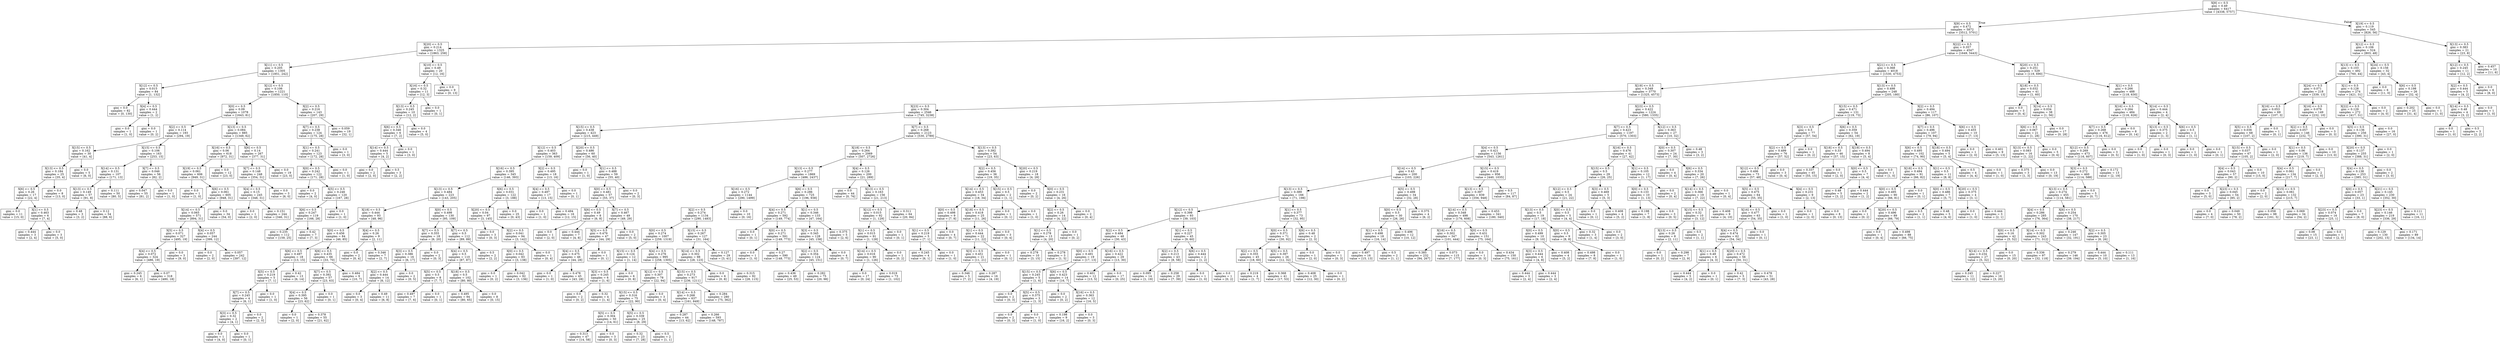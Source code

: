 digraph Tree {
node [shape=box] ;
0 [label="X[8] <= 0.5\ngini = 0.49\nsamples = 6417\nvalue = [4338, 5757]"] ;
1 [label="X[9] <= 0.5\ngini = 0.472\nsamples = 5872\nvalue = [3512, 5701]"] ;
0 -> 1 [labeldistance=2.5, labelangle=45, headlabel="True"] ;
2 [label="X[20] <= 0.5\ngini = 0.214\nsamples = 1325\nvalue = [1863, 258]"] ;
1 -> 2 ;
3 [label="X[11] <= 0.5\ngini = 0.205\nsamples = 1305\nvalue = [1851, 242]"] ;
2 -> 3 ;
4 [label="X[12] <= 0.5\ngini = 0.015\nsamples = 84\nvalue = [1, 132]"] ;
3 -> 4 ;
5 [label="gini = 0.0\nsamples = 82\nvalue = [0, 130]"] ;
4 -> 5 ;
6 [label="X[4] <= 0.5\ngini = 0.444\nsamples = 2\nvalue = [1, 2]"] ;
4 -> 6 ;
7 [label="gini = 0.0\nsamples = 1\nvalue = [1, 0]"] ;
6 -> 7 ;
8 [label="gini = 0.0\nsamples = 1\nvalue = [0, 2]"] ;
6 -> 8 ;
9 [label="X[12] <= 0.5\ngini = 0.106\nsamples = 1221\nvalue = [1850, 110]"] ;
3 -> 9 ;
10 [label="X[0] <= 0.5\ngini = 0.09\nsamples = 1078\nvalue = [1643, 81]"] ;
9 -> 10 ;
11 [label="X[2] <= 0.5\ngini = 0.114\nsamples = 193\nvalue = [294, 19]"] ;
10 -> 11 ;
12 [label="X[15] <= 0.5\ngini = 0.162\nsamples = 30\nvalue = [41, 4]"] ;
11 -> 12 ;
13 [label="X[13] <= 0.5\ngini = 0.184\nsamples = 25\nvalue = [35, 4]"] ;
12 -> 13 ;
14 [label="X[6] <= 0.5\ngini = 0.26\nsamples = 17\nvalue = [22, 4]"] ;
13 -> 14 ;
15 [label="gini = 0.0\nsamples = 11\nvalue = [15, 0]"] ;
14 -> 15 ;
16 [label="X[1] <= 0.5\ngini = 0.463\nsamples = 6\nvalue = [7, 4]"] ;
14 -> 16 ;
17 [label="gini = 0.444\nsamples = 3\nvalue = [2, 4]"] ;
16 -> 17 ;
18 [label="gini = 0.0\nsamples = 3\nvalue = [5, 0]"] ;
16 -> 18 ;
19 [label="gini = 0.0\nsamples = 8\nvalue = [13, 0]"] ;
13 -> 19 ;
20 [label="gini = 0.0\nsamples = 5\nvalue = [6, 0]"] ;
12 -> 20 ;
21 [label="X[15] <= 0.5\ngini = 0.106\nsamples = 163\nvalue = [253, 15]"] ;
11 -> 21 ;
22 [label="X[14] <= 0.5\ngini = 0.131\nsamples = 107\nvalue = [171, 13]"] ;
21 -> 22 ;
23 [label="X[13] <= 0.5\ngini = 0.149\nsamples = 57\nvalue = [91, 8]"] ;
22 -> 23 ;
24 [label="gini = 0.48\nsamples = 3\nvalue = [3, 2]"] ;
23 -> 24 ;
25 [label="gini = 0.12\nsamples = 54\nvalue = [88, 6]"] ;
23 -> 25 ;
26 [label="gini = 0.111\nsamples = 50\nvalue = [80, 5]"] ;
22 -> 26 ;
27 [label="X[7] <= 0.5\ngini = 0.046\nsamples = 56\nvalue = [82, 2]"] ;
21 -> 27 ;
28 [label="gini = 0.047\nsamples = 55\nvalue = [81, 2]"] ;
27 -> 28 ;
29 [label="gini = 0.0\nsamples = 1\nvalue = [1, 0]"] ;
27 -> 29 ;
30 [label="X[13] <= 0.5\ngini = 0.084\nsamples = 885\nvalue = [1349, 62]"] ;
10 -> 30 ;
31 [label="X[16] <= 0.5\ngini = 0.06\nsamples = 618\nvalue = [972, 31]"] ;
30 -> 31 ;
32 [label="X[19] <= 0.5\ngini = 0.061\nsamples = 606\nvalue = [949, 31]"] ;
31 -> 32 ;
33 [label="gini = 0.0\nsamples = 1\nvalue = [1, 0]"] ;
32 -> 33 ;
34 [label="X[6] <= 0.5\ngini = 0.061\nsamples = 605\nvalue = [948, 31]"] ;
32 -> 34 ;
35 [label="X[14] <= 0.5\ngini = 0.065\nsamples = 571\nvalue = [894, 31]"] ;
34 -> 35 ;
36 [label="X[5] <= 0.5\ngini = 0.071\nsamples = 327\nvalue = [495, 19]"] ;
35 -> 36 ;
37 [label="X[4] <= 0.5\ngini = 0.072\nsamples = 324\nvalue = [486, 19]"] ;
36 -> 37 ;
38 [label="gini = 0.245\nsamples = 6\nvalue = [6, 1]"] ;
37 -> 38 ;
39 [label="gini = 0.07\nsamples = 318\nvalue = [480, 18]"] ;
37 -> 39 ;
40 [label="gini = 0.0\nsamples = 3\nvalue = [9, 0]"] ;
36 -> 40 ;
41 [label="X[4] <= 0.5\ngini = 0.057\nsamples = 244\nvalue = [399, 12]"] ;
35 -> 41 ;
42 [label="gini = 0.0\nsamples = 2\nvalue = [2, 0]"] ;
41 -> 42 ;
43 [label="gini = 0.057\nsamples = 242\nvalue = [397, 12]"] ;
41 -> 43 ;
44 [label="gini = 0.0\nsamples = 34\nvalue = [54, 0]"] ;
34 -> 44 ;
45 [label="gini = 0.0\nsamples = 12\nvalue = [23, 0]"] ;
31 -> 45 ;
46 [label="X[6] <= 0.5\ngini = 0.14\nsamples = 267\nvalue = [377, 31]"] ;
30 -> 46 ;
47 [label="X[7] <= 0.5\ngini = 0.148\nsamples = 248\nvalue = [354, 31]"] ;
46 -> 47 ;
48 [label="X[4] <= 0.5\ngini = 0.15\nsamples = 245\nvalue = [348, 31]"] ;
47 -> 48 ;
49 [label="gini = 0.0\nsamples = 1\nvalue = [2, 0]"] ;
48 -> 49 ;
50 [label="gini = 0.151\nsamples = 244\nvalue = [346, 31]"] ;
48 -> 50 ;
51 [label="gini = 0.0\nsamples = 3\nvalue = [6, 0]"] ;
47 -> 51 ;
52 [label="gini = 0.0\nsamples = 19\nvalue = [23, 0]"] ;
46 -> 52 ;
53 [label="X[2] <= 0.5\ngini = 0.216\nsamples = 143\nvalue = [207, 29]"] ;
9 -> 53 ;
54 [label="X[7] <= 0.5\ngini = 0.238\nsamples = 124\nvalue = [175, 28]"] ;
53 -> 54 ;
55 [label="X[1] <= 0.5\ngini = 0.241\nsamples = 123\nvalue = [172, 28]"] ;
54 -> 55 ;
56 [label="X[0] <= 0.5\ngini = 0.242\nsamples = 122\nvalue = [171, 28]"] ;
55 -> 56 ;
57 [label="gini = 0.0\nsamples = 2\nvalue = [4, 0]"] ;
56 -> 57 ;
58 [label="X[5] <= 0.5\ngini = 0.246\nsamples = 120\nvalue = [167, 28]"] ;
56 -> 58 ;
59 [label="X[6] <= 0.5\ngini = 0.247\nsamples = 119\nvalue = [166, 28]"] ;
58 -> 59 ;
60 [label="gini = 0.235\nsamples = 112\nvalue = [159, 25]"] ;
59 -> 60 ;
61 [label="gini = 0.42\nsamples = 7\nvalue = [7, 3]"] ;
59 -> 61 ;
62 [label="gini = 0.0\nsamples = 1\nvalue = [1, 0]"] ;
58 -> 62 ;
63 [label="gini = 0.0\nsamples = 1\nvalue = [1, 0]"] ;
55 -> 63 ;
64 [label="gini = 0.0\nsamples = 1\nvalue = [3, 0]"] ;
54 -> 64 ;
65 [label="gini = 0.059\nsamples = 19\nvalue = [32, 1]"] ;
53 -> 65 ;
66 [label="X[10] <= 0.5\ngini = 0.49\nsamples = 20\nvalue = [12, 16]"] ;
2 -> 66 ;
67 [label="X[16] <= 0.5\ngini = 0.32\nsamples = 11\nvalue = [12, 3]"] ;
66 -> 67 ;
68 [label="X[13] <= 0.5\ngini = 0.245\nsamples = 10\nvalue = [12, 2]"] ;
67 -> 68 ;
69 [label="X[6] <= 0.5\ngini = 0.346\nsamples = 6\nvalue = [7, 2]"] ;
68 -> 69 ;
70 [label="X[14] <= 0.5\ngini = 0.444\nsamples = 5\nvalue = [4, 2]"] ;
69 -> 70 ;
71 [label="gini = 0.0\nsamples = 2\nvalue = [2, 0]"] ;
70 -> 71 ;
72 [label="gini = 0.5\nsamples = 3\nvalue = [2, 2]"] ;
70 -> 72 ;
73 [label="gini = 0.0\nsamples = 1\nvalue = [3, 0]"] ;
69 -> 73 ;
74 [label="gini = 0.0\nsamples = 4\nvalue = [5, 0]"] ;
68 -> 74 ;
75 [label="gini = 0.0\nsamples = 1\nvalue = [0, 1]"] ;
67 -> 75 ;
76 [label="gini = 0.0\nsamples = 9\nvalue = [0, 13]"] ;
66 -> 76 ;
77 [label="X[22] <= 0.5\ngini = 0.357\nsamples = 4547\nvalue = [1649, 5443]"] ;
1 -> 77 ;
78 [label="X[21] <= 0.5\ngini = 0.368\nsamples = 4018\nvalue = [1530, 4753]"] ;
77 -> 78 ;
79 [label="X[19] <= 0.5\ngini = 0.348\nsamples = 3770\nvalue = [1325, 4573]"] ;
78 -> 79 ;
80 [label="X[23] <= 0.5\ngini = 0.304\nsamples = 2546\nvalue = [745, 3238]"] ;
79 -> 80 ;
81 [label="X[15] <= 0.5\ngini = 0.438\nsamples = 423\nvalue = [215, 449]"] ;
80 -> 81 ;
82 [label="X[12] <= 0.5\ngini = 0.403\nsamples = 363\nvalue = [159, 409]"] ;
81 -> 82 ;
83 [label="X[16] <= 0.5\ngini = 0.395\nsamples = 345\nvalue = [146, 393]"] ;
82 -> 83 ;
84 [label="X[13] <= 0.5\ngini = 0.484\nsamples = 223\nvalue = [143, 205]"] ;
83 -> 84 ;
85 [label="X[18] <= 0.5\ngini = 0.444\nsamples = 93\nvalue = [48, 96]"] ;
84 -> 85 ;
86 [label="X[0] <= 0.5\ngini = 0.456\nsamples = 84\nvalue = [46, 85]"] ;
85 -> 86 ;
87 [label="X[6] <= 0.5\ngini = 0.497\nsamples = 18\nvalue = [13, 15]"] ;
86 -> 87 ;
88 [label="X[5] <= 0.5\ngini = 0.219\nsamples = 5\nvalue = [7, 1]"] ;
87 -> 88 ;
89 [label="X[7] <= 0.5\ngini = 0.245\nsamples = 4\nvalue = [6, 1]"] ;
88 -> 89 ;
90 [label="X[3] <= 0.5\ngini = 0.32\nsamples = 2\nvalue = [4, 1]"] ;
89 -> 90 ;
91 [label="gini = 0.0\nsamples = 1\nvalue = [4, 0]"] ;
90 -> 91 ;
92 [label="gini = 0.0\nsamples = 1\nvalue = [0, 1]"] ;
90 -> 92 ;
93 [label="gini = 0.0\nsamples = 2\nvalue = [2, 0]"] ;
89 -> 93 ;
94 [label="gini = 0.0\nsamples = 1\nvalue = [1, 0]"] ;
88 -> 94 ;
95 [label="gini = 0.42\nsamples = 13\nvalue = [6, 14]"] ;
87 -> 95 ;
96 [label="X[6] <= 0.5\ngini = 0.435\nsamples = 66\nvalue = [33, 70]"] ;
86 -> 96 ;
97 [label="X[7] <= 0.5\ngini = 0.392\nsamples = 57\nvalue = [23, 63]"] ;
96 -> 97 ;
98 [label="X[4] <= 0.5\ngini = 0.395\nsamples = 56\nvalue = [23, 62]"] ;
97 -> 98 ;
99 [label="gini = 0.0\nsamples = 1\nvalue = [2, 0]"] ;
98 -> 99 ;
100 [label="gini = 0.378\nsamples = 55\nvalue = [21, 62]"] ;
98 -> 100 ;
101 [label="gini = 0.0\nsamples = 1\nvalue = [0, 1]"] ;
97 -> 101 ;
102 [label="gini = 0.484\nsamples = 9\nvalue = [10, 7]"] ;
96 -> 102 ;
103 [label="X[4] <= 0.5\ngini = 0.26\nsamples = 9\nvalue = [2, 11]"] ;
85 -> 103 ;
104 [label="gini = 0.0\nsamples = 2\nvalue = [0, 4]"] ;
103 -> 104 ;
105 [label="gini = 0.346\nsamples = 7\nvalue = [2, 7]"] ;
103 -> 105 ;
106 [label="X[0] <= 0.5\ngini = 0.498\nsamples = 130\nvalue = [95, 109]"] ;
84 -> 106 ;
107 [label="X[7] <= 0.5\ngini = 0.355\nsamples = 18\nvalue = [6, 20]"] ;
106 -> 107 ;
108 [label="X[3] <= 0.5\ngini = 0.386\nsamples = 16\nvalue = [6, 17]"] ;
107 -> 108 ;
109 [label="X[2] <= 0.5\ngini = 0.444\nsamples = 14\nvalue = [6, 12]"] ;
108 -> 109 ;
110 [label="gini = 0.0\nsamples = 3\nvalue = [0, 4]"] ;
109 -> 110 ;
111 [label="gini = 0.49\nsamples = 11\nvalue = [6, 8]"] ;
109 -> 111 ;
112 [label="gini = 0.0\nsamples = 2\nvalue = [0, 5]"] ;
108 -> 112 ;
113 [label="gini = 0.0\nsamples = 2\nvalue = [0, 3]"] ;
107 -> 113 ;
114 [label="X[7] <= 0.5\ngini = 0.5\nsamples = 112\nvalue = [89, 89]"] ;
106 -> 114 ;
115 [label="X[4] <= 0.5\ngini = 0.5\nsamples = 110\nvalue = [87, 87]"] ;
114 -> 115 ;
116 [label="X[5] <= 0.5\ngini = 0.5\nsamples = 8\nvalue = [7, 7]"] ;
115 -> 116 ;
117 [label="gini = 0.497\nsamples = 7\nvalue = [7, 6]"] ;
116 -> 117 ;
118 [label="gini = 0.0\nsamples = 1\nvalue = [0, 1]"] ;
116 -> 118 ;
119 [label="X[18] <= 0.5\ngini = 0.5\nsamples = 102\nvalue = [80, 80]"] ;
115 -> 119 ;
120 [label="gini = 0.495\nsamples = 94\nvalue = [80, 65]"] ;
119 -> 120 ;
121 [label="gini = 0.0\nsamples = 8\nvalue = [0, 15]"] ;
119 -> 121 ;
122 [label="gini = 0.5\nsamples = 2\nvalue = [2, 2]"] ;
114 -> 122 ;
123 [label="X[6] <= 0.5\ngini = 0.031\nsamples = 122\nvalue = [3, 188]"] ;
83 -> 123 ;
124 [label="X[20] <= 0.5\ngini = 0.04\nsamples = 97\nvalue = [3, 145]"] ;
123 -> 124 ;
125 [label="gini = 0.0\nsamples = 3\nvalue = [0, 3]"] ;
124 -> 125 ;
126 [label="X[2] <= 0.5\ngini = 0.041\nsamples = 94\nvalue = [3, 142]"] ;
124 -> 126 ;
127 [label="X[0] <= 0.5\ngini = 0.042\nsamples = 93\nvalue = [3, 138]"] ;
126 -> 127 ;
128 [label="gini = 0.0\nsamples = 1\nvalue = [0, 2]"] ;
127 -> 128 ;
129 [label="gini = 0.042\nsamples = 92\nvalue = [3, 136]"] ;
127 -> 129 ;
130 [label="gini = 0.0\nsamples = 1\nvalue = [0, 4]"] ;
126 -> 130 ;
131 [label="gini = 0.0\nsamples = 25\nvalue = [0, 43]"] ;
123 -> 131 ;
132 [label="X[2] <= 0.5\ngini = 0.495\nsamples = 18\nvalue = [13, 16]"] ;
82 -> 132 ;
133 [label="X[4] <= 0.5\ngini = 0.497\nsamples = 17\nvalue = [13, 15]"] ;
132 -> 133 ;
134 [label="gini = 0.0\nsamples = 1\nvalue = [1, 0]"] ;
133 -> 134 ;
135 [label="gini = 0.494\nsamples = 16\nvalue = [12, 15]"] ;
133 -> 135 ;
136 [label="gini = 0.0\nsamples = 1\nvalue = [0, 1]"] ;
132 -> 136 ;
137 [label="X[20] <= 0.5\ngini = 0.486\nsamples = 60\nvalue = [56, 40]"] ;
81 -> 137 ;
138 [label="gini = 0.0\nsamples = 1\nvalue = [1, 0]"] ;
137 -> 138 ;
139 [label="X[1] <= 0.5\ngini = 0.488\nsamples = 59\nvalue = [55, 40]"] ;
137 -> 139 ;
140 [label="X[0] <= 0.5\ngini = 0.481\nsamples = 57\nvalue = [55, 37]"] ;
139 -> 140 ;
141 [label="X[6] <= 0.5\ngini = 0.49\nsamples = 8\nvalue = [6, 8]"] ;
140 -> 141 ;
142 [label="gini = 0.0\nsamples = 1\nvalue = [2, 0]"] ;
141 -> 142 ;
143 [label="gini = 0.444\nsamples = 7\nvalue = [4, 8]"] ;
141 -> 143 ;
144 [label="X[7] <= 0.5\ngini = 0.467\nsamples = 49\nvalue = [49, 29]"] ;
140 -> 144 ;
145 [label="X[5] <= 0.5\ngini = 0.479\nsamples = 47\nvalue = [44, 29]"] ;
144 -> 145 ;
146 [label="X[4] <= 0.5\ngini = 0.475\nsamples = 46\nvalue = [44, 28]"] ;
145 -> 146 ;
147 [label="gini = 0.0\nsamples = 1\nvalue = [1, 0]"] ;
146 -> 147 ;
148 [label="gini = 0.478\nsamples = 45\nvalue = [43, 28]"] ;
146 -> 148 ;
149 [label="gini = 0.0\nsamples = 1\nvalue = [0, 1]"] ;
145 -> 149 ;
150 [label="gini = 0.0\nsamples = 2\nvalue = [5, 0]"] ;
144 -> 150 ;
151 [label="gini = 0.0\nsamples = 2\nvalue = [0, 3]"] ;
139 -> 151 ;
152 [label="X[7] <= 0.5\ngini = 0.268\nsamples = 2123\nvalue = [530, 2789]"] ;
80 -> 152 ;
153 [label="X[18] <= 0.5\ngini = 0.264\nsamples = 2069\nvalue = [507, 2726]"] ;
152 -> 153 ;
154 [label="X[13] <= 0.5\ngini = 0.277\nsamples = 1869\nvalue = [486, 2437]"] ;
153 -> 154 ;
155 [label="X[16] <= 0.5\ngini = 0.272\nsamples = 1144\nvalue = [290, 1499]"] ;
154 -> 155 ;
156 [label="X[2] <= 0.5\ngini = 0.274\nsamples = 1134\nvalue = [290, 1483]"] ;
155 -> 156 ;
157 [label="X[0] <= 0.5\ngini = 0.274\nsamples = 1007\nvalue = [259, 1319]"] ;
156 -> 157 ;
158 [label="X[15] <= 0.5\ngini = 0.124\nsamples = 12\nvalue = [1, 14]"] ;
157 -> 158 ;
159 [label="X[3] <= 0.5\ngini = 0.245\nsamples = 6\nvalue = [1, 6]"] ;
158 -> 159 ;
160 [label="gini = 0.0\nsamples = 2\nvalue = [0, 2]"] ;
159 -> 160 ;
161 [label="gini = 0.32\nsamples = 4\nvalue = [1, 4]"] ;
159 -> 161 ;
162 [label="gini = 0.0\nsamples = 6\nvalue = [0, 8]"] ;
158 -> 162 ;
163 [label="X[4] <= 0.5\ngini = 0.276\nsamples = 995\nvalue = [258, 1305]"] ;
157 -> 163 ;
164 [label="X[12] <= 0.5\ngini = 0.307\nsamples = 78\nvalue = [22, 94]"] ;
163 -> 164 ;
165 [label="X[15] <= 0.5\ngini = 0.316\nsamples = 75\nvalue = [22, 90]"] ;
164 -> 165 ;
166 [label="X[5] <= 0.5\ngini = 0.304\nsamples = 50\nvalue = [14, 61]"] ;
165 -> 166 ;
167 [label="gini = 0.313\nsamples = 47\nvalue = [14, 58]"] ;
166 -> 167 ;
168 [label="gini = 0.0\nsamples = 3\nvalue = [0, 3]"] ;
166 -> 168 ;
169 [label="X[5] <= 0.5\ngini = 0.339\nsamples = 25\nvalue = [8, 29]"] ;
165 -> 169 ;
170 [label="gini = 0.32\nsamples = 23\nvalue = [7, 28]"] ;
169 -> 170 ;
171 [label="gini = 0.5\nsamples = 2\nvalue = [1, 1]"] ;
169 -> 171 ;
172 [label="gini = 0.0\nsamples = 3\nvalue = [0, 4]"] ;
164 -> 172 ;
173 [label="X[15] <= 0.5\ngini = 0.273\nsamples = 917\nvalue = [236, 1211]"] ;
163 -> 173 ;
174 [label="X[14] <= 0.5\ngini = 0.268\nsamples = 637\nvalue = [161, 849]"] ;
173 -> 174 ;
175 [label="gini = 0.287\nsamples = 44\nvalue = [13, 62]"] ;
174 -> 175 ;
176 [label="gini = 0.266\nsamples = 593\nvalue = [148, 787]"] ;
174 -> 176 ;
177 [label="gini = 0.284\nsamples = 280\nvalue = [75, 362]"] ;
173 -> 177 ;
178 [label="X[15] <= 0.5\ngini = 0.267\nsamples = 127\nvalue = [31, 164]"] ;
156 -> 178 ;
179 [label="X[14] <= 0.5\ngini = 0.302\nsamples = 98\nvalue = [28, 123]"] ;
178 -> 179 ;
180 [label="gini = 0.0\nsamples = 6\nvalue = [0, 8]"] ;
179 -> 180 ;
181 [label="gini = 0.315\nsamples = 92\nvalue = [28, 115]"] ;
179 -> 181 ;
182 [label="gini = 0.127\nsamples = 29\nvalue = [3, 41]"] ;
178 -> 182 ;
183 [label="gini = 0.0\nsamples = 10\nvalue = [0, 16]"] ;
155 -> 183 ;
184 [label="X[6] <= 0.5\ngini = 0.286\nsamples = 725\nvalue = [196, 938]"] ;
154 -> 184 ;
185 [label="X[4] <= 0.5\ngini = 0.271\nsamples = 592\nvalue = [149, 774]"] ;
184 -> 185 ;
186 [label="gini = 0.0\nsamples = 1\nvalue = [0, 1]"] ;
185 -> 186 ;
187 [label="X[0] <= 0.5\ngini = 0.271\nsamples = 591\nvalue = [149, 773]"] ;
185 -> 187 ;
188 [label="gini = 0.0\nsamples = 1\nvalue = [1, 0]"] ;
187 -> 188 ;
189 [label="gini = 0.27\nsamples = 590\nvalue = [148, 773]"] ;
187 -> 189 ;
190 [label="X[1] <= 0.5\ngini = 0.346\nsamples = 133\nvalue = [47, 164]"] ;
184 -> 190 ;
191 [label="X[3] <= 0.5\ngini = 0.345\nsamples = 128\nvalue = [45, 158]"] ;
190 -> 191 ;
192 [label="X[2] <= 0.5\ngini = 0.354\nsamples = 124\nvalue = [45, 151]"] ;
191 -> 192 ;
193 [label="gini = 0.436\nsamples = 49\nvalue = [25, 53]"] ;
192 -> 193 ;
194 [label="gini = 0.282\nsamples = 75\nvalue = [20, 98]"] ;
192 -> 194 ;
195 [label="gini = 0.0\nsamples = 4\nvalue = [0, 7]"] ;
191 -> 195 ;
196 [label="gini = 0.375\nsamples = 5\nvalue = [2, 6]"] ;
190 -> 196 ;
197 [label="X[4] <= 0.5\ngini = 0.126\nsamples = 200\nvalue = [21, 289]"] ;
153 -> 197 ;
198 [label="gini = 0.0\nsamples = 44\nvalue = [0, 76]"] ;
197 -> 198 ;
199 [label="X[13] <= 0.5\ngini = 0.163\nsamples = 156\nvalue = [21, 213]"] ;
197 -> 199 ;
200 [label="X[12] <= 0.5\ngini = 0.015\nsamples = 92\nvalue = [1, 129]"] ;
199 -> 200 ;
201 [label="X[1] <= 0.5\ngini = 0.015\nsamples = 91\nvalue = [1, 128]"] ;
200 -> 201 ;
202 [label="X[14] <= 0.5\ngini = 0.016\nsamples = 90\nvalue = [1, 126]"] ;
201 -> 202 ;
203 [label="gini = 0.0\nsamples = 17\nvalue = [0, 24]"] ;
202 -> 203 ;
204 [label="gini = 0.019\nsamples = 73\nvalue = [1, 102]"] ;
202 -> 204 ;
205 [label="gini = 0.0\nsamples = 1\nvalue = [0, 2]"] ;
201 -> 205 ;
206 [label="gini = 0.0\nsamples = 1\nvalue = [0, 1]"] ;
200 -> 206 ;
207 [label="gini = 0.311\nsamples = 64\nvalue = [20, 84]"] ;
199 -> 207 ;
208 [label="X[13] <= 0.5\ngini = 0.392\nsamples = 54\nvalue = [23, 63]"] ;
152 -> 208 ;
209 [label="X[2] <= 0.5\ngini = 0.456\nsamples = 36\nvalue = [19, 35]"] ;
208 -> 209 ;
210 [label="X[14] <= 0.5\ngini = 0.453\nsamples = 34\nvalue = [18, 34]"] ;
209 -> 210 ;
211 [label="X[0] <= 0.5\ngini = 0.498\nsamples = 9\nvalue = [7, 8]"] ;
210 -> 211 ;
212 [label="X[1] <= 0.5\ngini = 0.219\nsamples = 5\nvalue = [7, 1]"] ;
211 -> 212 ;
213 [label="gini = 0.245\nsamples = 4\nvalue = [6, 1]"] ;
212 -> 213 ;
214 [label="gini = 0.0\nsamples = 1\nvalue = [1, 0]"] ;
212 -> 214 ;
215 [label="gini = 0.0\nsamples = 4\nvalue = [0, 7]"] ;
211 -> 215 ;
216 [label="X[18] <= 0.5\ngini = 0.418\nsamples = 25\nvalue = [11, 26]"] ;
210 -> 216 ;
217 [label="X[1] <= 0.5\ngini = 0.444\nsamples = 22\nvalue = [11, 22]"] ;
216 -> 217 ;
218 [label="X[3] <= 0.5\ngini = 0.451\nsamples = 21\nvalue = [11, 21]"] ;
217 -> 218 ;
219 [label="gini = 0.346\nsamples = 5\nvalue = [7, 2]"] ;
218 -> 219 ;
220 [label="gini = 0.287\nsamples = 16\nvalue = [4, 19]"] ;
218 -> 220 ;
221 [label="gini = 0.0\nsamples = 1\nvalue = [0, 1]"] ;
217 -> 221 ;
222 [label="gini = 0.0\nsamples = 3\nvalue = [0, 4]"] ;
216 -> 222 ;
223 [label="X[15] <= 0.5\ngini = 0.5\nsamples = 2\nvalue = [1, 1]"] ;
209 -> 223 ;
224 [label="gini = 0.0\nsamples = 1\nvalue = [0, 1]"] ;
223 -> 224 ;
225 [label="gini = 0.0\nsamples = 1\nvalue = [1, 0]"] ;
223 -> 225 ;
226 [label="X[20] <= 0.5\ngini = 0.219\nsamples = 18\nvalue = [4, 28]"] ;
208 -> 226 ;
227 [label="gini = 0.0\nsamples = 2\nvalue = [0, 2]"] ;
226 -> 227 ;
228 [label="X[0] <= 0.5\ngini = 0.231\nsamples = 16\nvalue = [4, 26]"] ;
226 -> 228 ;
229 [label="X[2] <= 0.5\ngini = 0.26\nsamples = 14\nvalue = [4, 22]"] ;
228 -> 229 ;
230 [label="X[1] <= 0.5\ngini = 0.278\nsamples = 13\nvalue = [4, 20]"] ;
229 -> 230 ;
231 [label="gini = 0.278\nsamples = 10\nvalue = [3, 15]"] ;
230 -> 231 ;
232 [label="gini = 0.278\nsamples = 3\nvalue = [1, 5]"] ;
230 -> 232 ;
233 [label="gini = 0.0\nsamples = 1\nvalue = [0, 2]"] ;
229 -> 233 ;
234 [label="gini = 0.0\nsamples = 2\nvalue = [0, 4]"] ;
228 -> 234 ;
235 [label="X[23] <= 0.5\ngini = 0.422\nsamples = 1224\nvalue = [580, 1335]"] ;
79 -> 235 ;
236 [label="X[7] <= 0.5\ngini = 0.423\nsamples = 1197\nvalue = [570, 1303]"] ;
235 -> 236 ;
237 [label="X[4] <= 0.5\ngini = 0.421\nsamples = 1156\nvalue = [543, 1261]"] ;
236 -> 237 ;
238 [label="X[14] <= 0.5\ngini = 0.43\nsamples = 200\nvalue = [103, 226]"] ;
237 -> 238 ;
239 [label="X[13] <= 0.5\ngini = 0.389\nsamples = 166\nvalue = [71, 198]"] ;
238 -> 239 ;
240 [label="X[12] <= 0.5\ngini = 0.398\nsamples = 93\nvalue = [39, 103]"] ;
239 -> 240 ;
241 [label="X[2] <= 0.5\ngini = 0.484\nsamples = 48\nvalue = [30, 43]"] ;
240 -> 241 ;
242 [label="X[0] <= 0.5\ngini = 0.491\nsamples = 19\nvalue = [17, 13]"] ;
241 -> 242 ;
243 [label="X[15] <= 0.5\ngini = 0.245\nsamples = 5\nvalue = [1, 6]"] ;
242 -> 243 ;
244 [label="gini = 0.0\nsamples = 2\nvalue = [0, 3]"] ;
243 -> 244 ;
245 [label="X[5] <= 0.5\ngini = 0.375\nsamples = 3\nvalue = [1, 3]"] ;
243 -> 245 ;
246 [label="gini = 0.0\nsamples = 2\nvalue = [0, 3]"] ;
245 -> 246 ;
247 [label="gini = 0.0\nsamples = 1\nvalue = [1, 0]"] ;
245 -> 247 ;
248 [label="X[6] <= 0.5\ngini = 0.423\nsamples = 14\nvalue = [16, 7]"] ;
242 -> 248 ;
249 [label="gini = 0.0\nsamples = 2\nvalue = [0, 2]"] ;
248 -> 249 ;
250 [label="X[16] <= 0.5\ngini = 0.363\nsamples = 12\nvalue = [16, 5]"] ;
248 -> 250 ;
251 [label="gini = 0.198\nsamples = 9\nvalue = [16, 2]"] ;
250 -> 251 ;
252 [label="gini = 0.0\nsamples = 3\nvalue = [0, 3]"] ;
250 -> 252 ;
253 [label="X[16] <= 0.5\ngini = 0.422\nsamples = 29\nvalue = [13, 30]"] ;
241 -> 253 ;
254 [label="gini = 0.401\nsamples = 12\nvalue = [13, 5]"] ;
253 -> 254 ;
255 [label="gini = 0.0\nsamples = 17\nvalue = [0, 25]"] ;
253 -> 255 ;
256 [label="X[1] <= 0.5\ngini = 0.227\nsamples = 45\nvalue = [9, 60]"] ;
240 -> 256 ;
257 [label="X[2] <= 0.5\ngini = 0.213\nsamples = 43\nvalue = [8, 58]"] ;
256 -> 257 ;
258 [label="gini = 0.095\nsamples = 14\nvalue = [1, 19]"] ;
257 -> 258 ;
259 [label="gini = 0.258\nsamples = 29\nvalue = [7, 39]"] ;
257 -> 259 ;
260 [label="X[6] <= 0.5\ngini = 0.444\nsamples = 2\nvalue = [1, 2]"] ;
256 -> 260 ;
261 [label="gini = 0.0\nsamples = 1\nvalue = [1, 0]"] ;
260 -> 261 ;
262 [label="gini = 0.0\nsamples = 1\nvalue = [0, 2]"] ;
260 -> 262 ;
263 [label="X[1] <= 0.5\ngini = 0.377\nsamples = 73\nvalue = [32, 95]"] ;
239 -> 263 ;
264 [label="X[0] <= 0.5\ngini = 0.371\nsamples = 71\nvalue = [30, 92]"] ;
263 -> 264 ;
265 [label="X[2] <= 0.5\ngini = 0.355\nsamples = 45\nvalue = [18, 60]"] ;
264 -> 265 ;
266 [label="gini = 0.219\nsamples = 4\nvalue = [1, 7]"] ;
265 -> 266 ;
267 [label="gini = 0.368\nsamples = 41\nvalue = [17, 53]"] ;
265 -> 267 ;
268 [label="X[5] <= 0.5\ngini = 0.397\nsamples = 26\nvalue = [12, 32]"] ;
264 -> 268 ;
269 [label="gini = 0.408\nsamples = 25\nvalue = [12, 30]"] ;
268 -> 269 ;
270 [label="gini = 0.0\nsamples = 1\nvalue = [0, 2]"] ;
268 -> 270 ;
271 [label="X[6] <= 0.5\ngini = 0.48\nsamples = 2\nvalue = [2, 3]"] ;
263 -> 271 ;
272 [label="gini = 0.0\nsamples = 1\nvalue = [2, 0]"] ;
271 -> 272 ;
273 [label="gini = 0.0\nsamples = 1\nvalue = [0, 3]"] ;
271 -> 273 ;
274 [label="X[5] <= 0.5\ngini = 0.498\nsamples = 34\nvalue = [32, 28]"] ;
238 -> 274 ;
275 [label="X[0] <= 0.5\ngini = 0.5\nsamples = 30\nvalue = [26, 26]"] ;
274 -> 275 ;
276 [label="X[1] <= 0.5\ngini = 0.498\nsamples = 18\nvalue = [16, 14]"] ;
275 -> 276 ;
277 [label="gini = 0.497\nsamples = 16\nvalue = [15, 13]"] ;
276 -> 277 ;
278 [label="gini = 0.5\nsamples = 2\nvalue = [1, 1]"] ;
276 -> 278 ;
279 [label="gini = 0.496\nsamples = 12\nvalue = [10, 12]"] ;
275 -> 279 ;
280 [label="gini = 0.375\nsamples = 4\nvalue = [6, 2]"] ;
274 -> 280 ;
281 [label="X[15] <= 0.5\ngini = 0.419\nsamples = 956\nvalue = [440, 1035]"] ;
237 -> 281 ;
282 [label="X[13] <= 0.5\ngini = 0.397\nsamples = 839\nvalue = [356, 948]"] ;
281 -> 282 ;
283 [label="X[14] <= 0.5\ngini = 0.348\nsamples = 498\nvalue = [176, 608]"] ;
282 -> 283 ;
284 [label="X[16] <= 0.5\ngini = 0.302\nsamples = 347\nvalue = [101, 444]"] ;
283 -> 284 ;
285 [label="gini = 0.385\nsamples = 232\nvalue = [94, 267]"] ;
284 -> 285 ;
286 [label="gini = 0.073\nsamples = 115\nvalue = [7, 177]"] ;
284 -> 286 ;
287 [label="X[0] <= 0.5\ngini = 0.431\nsamples = 151\nvalue = [75, 164]"] ;
283 -> 287 ;
288 [label="gini = 0.0\nsamples = 1\nvalue = [0, 3]"] ;
287 -> 288 ;
289 [label="gini = 0.434\nsamples = 150\nvalue = [75, 161]"] ;
287 -> 289 ;
290 [label="gini = 0.453\nsamples = 341\nvalue = [180, 340]"] ;
282 -> 290 ;
291 [label="gini = 0.5\nsamples = 117\nvalue = [84, 87]"] ;
281 -> 291 ;
292 [label="X[16] <= 0.5\ngini = 0.476\nsamples = 41\nvalue = [27, 42]"] ;
236 -> 292 ;
293 [label="X[15] <= 0.5\ngini = 0.5\nsamples = 29\nvalue = [26, 25]"] ;
292 -> 293 ;
294 [label="X[12] <= 0.5\ngini = 0.5\nsamples = 24\nvalue = [21, 22]"] ;
293 -> 294 ;
295 [label="X[13] <= 0.5\ngini = 0.5\nsamples = 19\nvalue = [17, 18]"] ;
294 -> 295 ;
296 [label="X[0] <= 0.5\ngini = 0.499\nsamples = 10\nvalue = [9, 10]"] ;
295 -> 296 ;
297 [label="X[3] <= 0.5\ngini = 0.444\nsamples = 6\nvalue = [4, 8]"] ;
296 -> 297 ;
298 [label="gini = 0.444\nsamples = 3\nvalue = [2, 4]"] ;
297 -> 298 ;
299 [label="gini = 0.444\nsamples = 3\nvalue = [2, 4]"] ;
297 -> 299 ;
300 [label="gini = 0.408\nsamples = 4\nvalue = [5, 2]"] ;
296 -> 300 ;
301 [label="X[0] <= 0.5\ngini = 0.5\nsamples = 9\nvalue = [8, 8]"] ;
295 -> 301 ;
302 [label="gini = 0.498\nsamples = 8\nvalue = [7, 8]"] ;
301 -> 302 ;
303 [label="gini = 0.0\nsamples = 1\nvalue = [1, 0]"] ;
301 -> 303 ;
304 [label="X[0] <= 0.5\ngini = 0.5\nsamples = 5\nvalue = [4, 4]"] ;
294 -> 304 ;
305 [label="gini = 0.32\nsamples = 3\nvalue = [1, 4]"] ;
304 -> 305 ;
306 [label="gini = 0.0\nsamples = 2\nvalue = [3, 0]"] ;
304 -> 306 ;
307 [label="X[3] <= 0.5\ngini = 0.469\nsamples = 5\nvalue = [5, 3]"] ;
293 -> 307 ;
308 [label="gini = 0.0\nsamples = 1\nvalue = [0, 1]"] ;
307 -> 308 ;
309 [label="gini = 0.408\nsamples = 4\nvalue = [5, 2]"] ;
307 -> 309 ;
310 [label="X[1] <= 0.5\ngini = 0.105\nsamples = 12\nvalue = [1, 17]"] ;
292 -> 310 ;
311 [label="X[0] <= 0.5\ngini = 0.133\nsamples = 10\nvalue = [1, 13]"] ;
310 -> 311 ;
312 [label="gini = 0.198\nsamples = 7\nvalue = [1, 8]"] ;
311 -> 312 ;
313 [label="gini = 0.0\nsamples = 3\nvalue = [0, 5]"] ;
311 -> 313 ;
314 [label="gini = 0.0\nsamples = 2\nvalue = [0, 4]"] ;
310 -> 314 ;
315 [label="X[12] <= 0.5\ngini = 0.363\nsamples = 27\nvalue = [10, 32]"] ;
235 -> 315 ;
316 [label="X[0] <= 0.5\ngini = 0.307\nsamples = 24\nvalue = [7, 30]"] ;
315 -> 316 ;
317 [label="gini = 0.0\nsamples = 4\nvalue = [0, 4]"] ;
316 -> 317 ;
318 [label="X[6] <= 0.5\ngini = 0.334\nsamples = 20\nvalue = [7, 26]"] ;
316 -> 318 ;
319 [label="X[14] <= 0.5\ngini = 0.366\nsamples = 19\nvalue = [7, 22]"] ;
318 -> 319 ;
320 [label="X[15] <= 0.5\ngini = 0.32\nsamples = 10\nvalue = [3, 12]"] ;
319 -> 320 ;
321 [label="X[13] <= 0.5\ngini = 0.26\nsamples = 8\nvalue = [2, 11]"] ;
320 -> 321 ;
322 [label="gini = 0.0\nsamples = 1\nvalue = [0, 2]"] ;
321 -> 322 ;
323 [label="gini = 0.298\nsamples = 7\nvalue = [2, 9]"] ;
321 -> 323 ;
324 [label="gini = 0.5\nsamples = 2\nvalue = [1, 1]"] ;
320 -> 324 ;
325 [label="gini = 0.408\nsamples = 9\nvalue = [4, 10]"] ;
319 -> 325 ;
326 [label="gini = 0.0\nsamples = 1\nvalue = [0, 4]"] ;
318 -> 326 ;
327 [label="gini = 0.48\nsamples = 3\nvalue = [3, 2]"] ;
315 -> 327 ;
328 [label="X[13] <= 0.5\ngini = 0.498\nsamples = 248\nvalue = [205, 180]"] ;
78 -> 328 ;
329 [label="X[15] <= 0.5\ngini = 0.471\nsamples = 131\nvalue = [119, 73]"] ;
328 -> 329 ;
330 [label="X[3] <= 0.5\ngini = 0.5\nsamples = 77\nvalue = [57, 54]"] ;
329 -> 330 ;
331 [label="X[2] <= 0.5\ngini = 0.499\nsamples = 76\nvalue = [57, 52]"] ;
330 -> 331 ;
332 [label="X[12] <= 0.5\ngini = 0.496\nsamples = 73\nvalue = [57, 48]"] ;
331 -> 332 ;
333 [label="X[5] <= 0.5\ngini = 0.475\nsamples = 64\nvalue = [55, 35]"] ;
332 -> 333 ;
334 [label="X[16] <= 0.5\ngini = 0.477\nsamples = 63\nvalue = [54, 35]"] ;
333 -> 334 ;
335 [label="X[4] <= 0.5\ngini = 0.474\nsamples = 62\nvalue = [54, 34]"] ;
334 -> 335 ;
336 [label="X[1] <= 0.5\ngini = 0.49\nsamples = 6\nvalue = [4, 3]"] ;
335 -> 336 ;
337 [label="gini = 0.444\nsamples = 5\nvalue = [4, 2]"] ;
336 -> 337 ;
338 [label="gini = 0.0\nsamples = 1\nvalue = [0, 1]"] ;
336 -> 338 ;
339 [label="X[20] <= 0.5\ngini = 0.472\nsamples = 56\nvalue = [50, 31]"] ;
335 -> 339 ;
340 [label="gini = 0.42\nsamples = 5\nvalue = [7, 3]"] ;
339 -> 340 ;
341 [label="gini = 0.478\nsamples = 51\nvalue = [43, 28]"] ;
339 -> 341 ;
342 [label="gini = 0.0\nsamples = 1\nvalue = [0, 1]"] ;
334 -> 342 ;
343 [label="gini = 0.0\nsamples = 1\nvalue = [1, 0]"] ;
333 -> 343 ;
344 [label="X[4] <= 0.5\ngini = 0.231\nsamples = 9\nvalue = [2, 13]"] ;
332 -> 344 ;
345 [label="gini = 0.0\nsamples = 1\nvalue = [2, 0]"] ;
344 -> 345 ;
346 [label="gini = 0.0\nsamples = 8\nvalue = [0, 13]"] ;
344 -> 346 ;
347 [label="gini = 0.0\nsamples = 3\nvalue = [0, 4]"] ;
331 -> 347 ;
348 [label="gini = 0.0\nsamples = 1\nvalue = [0, 2]"] ;
330 -> 348 ;
349 [label="X[6] <= 0.5\ngini = 0.359\nsamples = 54\nvalue = [62, 19]"] ;
329 -> 349 ;
350 [label="X[18] <= 0.5\ngini = 0.33\nsamples = 46\nvalue = [57, 15]"] ;
349 -> 350 ;
351 [label="gini = 0.337\nsamples = 45\nvalue = [55, 15]"] ;
350 -> 351 ;
352 [label="gini = 0.0\nsamples = 1\nvalue = [2, 0]"] ;
350 -> 352 ;
353 [label="X[19] <= 0.5\ngini = 0.494\nsamples = 8\nvalue = [5, 4]"] ;
349 -> 353 ;
354 [label="X[0] <= 0.5\ngini = 0.5\nsamples = 7\nvalue = [4, 4]"] ;
353 -> 354 ;
355 [label="gini = 0.48\nsamples = 5\nvalue = [3, 2]"] ;
354 -> 355 ;
356 [label="gini = 0.444\nsamples = 2\nvalue = [1, 2]"] ;
354 -> 356 ;
357 [label="gini = 0.0\nsamples = 1\nvalue = [1, 0]"] ;
353 -> 357 ;
358 [label="X[2] <= 0.5\ngini = 0.494\nsamples = 117\nvalue = [86, 107]"] ;
328 -> 358 ;
359 [label="X[7] <= 0.5\ngini = 0.496\nsamples = 107\nvalue = [79, 94]"] ;
358 -> 359 ;
360 [label="X[6] <= 0.5\ngini = 0.495\nsamples = 102\nvalue = [74, 90]"] ;
359 -> 360 ;
361 [label="X[18] <= 0.5\ngini = 0.494\nsamples = 91\nvalue = [66, 82]"] ;
360 -> 361 ;
362 [label="X[0] <= 0.5\ngini = 0.495\nsamples = 90\nvalue = [66, 81]"] ;
361 -> 362 ;
363 [label="gini = 0.0\nsamples = 1\nvalue = [0, 2]"] ;
362 -> 363 ;
364 [label="X[20] <= 0.5\ngini = 0.496\nsamples = 89\nvalue = [66, 79]"] ;
362 -> 364 ;
365 [label="gini = 0.0\nsamples = 1\nvalue = [0, 4]"] ;
364 -> 365 ;
366 [label="gini = 0.498\nsamples = 88\nvalue = [66, 75]"] ;
364 -> 366 ;
367 [label="gini = 0.0\nsamples = 1\nvalue = [0, 1]"] ;
361 -> 367 ;
368 [label="X[1] <= 0.5\ngini = 0.5\nsamples = 11\nvalue = [8, 8]"] ;
360 -> 368 ;
369 [label="X[0] <= 0.5\ngini = 0.486\nsamples = 7\nvalue = [5, 7]"] ;
368 -> 369 ;
370 [label="gini = 0.5\nsamples = 2\nvalue = [1, 1]"] ;
369 -> 370 ;
371 [label="gini = 0.48\nsamples = 5\nvalue = [4, 6]"] ;
369 -> 371 ;
372 [label="X[20] <= 0.5\ngini = 0.375\nsamples = 4\nvalue = [3, 1]"] ;
368 -> 372 ;
373 [label="gini = 0.0\nsamples = 1\nvalue = [1, 0]"] ;
372 -> 373 ;
374 [label="gini = 0.444\nsamples = 3\nvalue = [2, 1]"] ;
372 -> 374 ;
375 [label="X[18] <= 0.5\ngini = 0.494\nsamples = 5\nvalue = [5, 4]"] ;
359 -> 375 ;
376 [label="gini = 0.5\nsamples = 4\nvalue = [4, 4]"] ;
375 -> 376 ;
377 [label="gini = 0.0\nsamples = 1\nvalue = [1, 0]"] ;
375 -> 377 ;
378 [label="X[6] <= 0.5\ngini = 0.455\nsamples = 10\nvalue = [7, 13]"] ;
358 -> 378 ;
379 [label="gini = 0.0\nsamples = 1\nvalue = [2, 0]"] ;
378 -> 379 ;
380 [label="gini = 0.401\nsamples = 9\nvalue = [5, 13]"] ;
378 -> 380 ;
381 [label="X[20] <= 0.5\ngini = 0.251\nsamples = 529\nvalue = [119, 690]"] ;
77 -> 381 ;
382 [label="X[18] <= 0.5\ngini = 0.032\nsamples = 41\nvalue = [1, 60]"] ;
381 -> 382 ;
383 [label="gini = 0.0\nsamples = 3\nvalue = [0, 4]"] ;
382 -> 383 ;
384 [label="X[14] <= 0.5\ngini = 0.034\nsamples = 38\nvalue = [1, 56]"] ;
382 -> 384 ;
385 [label="X[6] <= 0.5\ngini = 0.067\nsamples = 21\nvalue = [1, 28]"] ;
384 -> 385 ;
386 [label="X[13] <= 0.5\ngini = 0.083\nsamples = 16\nvalue = [1, 22]"] ;
385 -> 386 ;
387 [label="gini = 0.375\nsamples = 3\nvalue = [1, 3]"] ;
386 -> 387 ;
388 [label="gini = 0.0\nsamples = 13\nvalue = [0, 19]"] ;
386 -> 388 ;
389 [label="gini = 0.0\nsamples = 5\nvalue = [0, 6]"] ;
385 -> 389 ;
390 [label="gini = 0.0\nsamples = 17\nvalue = [0, 28]"] ;
384 -> 390 ;
391 [label="X[1] <= 0.5\ngini = 0.266\nsamples = 488\nvalue = [118, 630]"] ;
381 -> 391 ;
392 [label="X[16] <= 0.5\ngini = 0.264\nsamples = 484\nvalue = [116, 626]"] ;
391 -> 392 ;
393 [label="X[7] <= 0.5\ngini = 0.268\nsamples = 476\nvalue = [116, 612]"] ;
392 -> 393 ;
394 [label="X[12] <= 0.5\ngini = 0.269\nsamples = 473\nvalue = [116, 607]"] ;
393 -> 394 ;
395 [label="X[3] <= 0.5\ngini = 0.272\nsamples = 460\nvalue = [114, 588]"] ;
394 -> 395 ;
396 [label="X[13] <= 0.5\ngini = 0.274\nsamples = 455\nvalue = [114, 581]"] ;
395 -> 396 ;
397 [label="X[4] <= 0.5\ngini = 0.286\nsamples = 285\nvalue = [76, 364]"] ;
396 -> 397 ;
398 [label="X[0] <= 0.5\ngini = 0.16\nsamples = 42\nvalue = [5, 52]"] ;
397 -> 398 ;
399 [label="X[14] <= 0.5\ngini = 0.234\nsamples = 27\nvalue = [5, 32]"] ;
398 -> 399 ;
400 [label="gini = 0.245\nsamples = 11\nvalue = [2, 12]"] ;
399 -> 400 ;
401 [label="gini = 0.227\nsamples = 16\nvalue = [3, 20]"] ;
399 -> 401 ;
402 [label="gini = 0.0\nsamples = 15\nvalue = [0, 20]"] ;
398 -> 402 ;
403 [label="X[14] <= 0.5\ngini = 0.302\nsamples = 243\nvalue = [71, 312]"] ;
397 -> 403 ;
404 [label="gini = 0.336\nsamples = 97\nvalue = [32, 118]"] ;
403 -> 404 ;
405 [label="gini = 0.279\nsamples = 146\nvalue = [39, 194]"] ;
403 -> 405 ;
406 [label="X[6] <= 0.5\ngini = 0.254\nsamples = 170\nvalue = [38, 217]"] ;
396 -> 406 ;
407 [label="gini = 0.246\nsamples = 147\nvalue = [32, 191]"] ;
406 -> 407 ;
408 [label="X[2] <= 0.5\ngini = 0.305\nsamples = 23\nvalue = [6, 26]"] ;
406 -> 408 ;
409 [label="gini = 0.444\nsamples = 10\nvalue = [5, 10]"] ;
408 -> 409 ;
410 [label="gini = 0.111\nsamples = 13\nvalue = [1, 16]"] ;
408 -> 410 ;
411 [label="gini = 0.0\nsamples = 5\nvalue = [0, 7]"] ;
395 -> 411 ;
412 [label="gini = 0.172\nsamples = 13\nvalue = [2, 19]"] ;
394 -> 412 ;
413 [label="gini = 0.0\nsamples = 3\nvalue = [0, 5]"] ;
393 -> 413 ;
414 [label="gini = 0.0\nsamples = 8\nvalue = [0, 14]"] ;
392 -> 414 ;
415 [label="X[14] <= 0.5\ngini = 0.444\nsamples = 4\nvalue = [2, 4]"] ;
391 -> 415 ;
416 [label="X[13] <= 0.5\ngini = 0.375\nsamples = 2\nvalue = [1, 3]"] ;
415 -> 416 ;
417 [label="gini = 0.0\nsamples = 1\nvalue = [1, 0]"] ;
416 -> 417 ;
418 [label="gini = 0.0\nsamples = 1\nvalue = [0, 3]"] ;
416 -> 418 ;
419 [label="X[6] <= 0.5\ngini = 0.5\nsamples = 2\nvalue = [1, 1]"] ;
415 -> 419 ;
420 [label="gini = 0.0\nsamples = 1\nvalue = [1, 0]"] ;
419 -> 420 ;
421 [label="gini = 0.0\nsamples = 1\nvalue = [0, 1]"] ;
419 -> 421 ;
422 [label="X[19] <= 0.5\ngini = 0.119\nsamples = 545\nvalue = [826, 56]"] ;
0 -> 422 [labeldistance=2.5, labelangle=-45, headlabel="False"] ;
423 [label="X[12] <= 0.5\ngini = 0.106\nsamples = 524\nvalue = [803, 48]"] ;
422 -> 423 ;
424 [label="X[13] <= 0.5\ngini = 0.103\nsamples = 492\nvalue = [760, 44]"] ;
423 -> 424 ;
425 [label="X[24] <= 0.5\ngini = 0.071\nsamples = 218\nvalue = [339, 13]"] ;
424 -> 425 ;
426 [label="X[16] <= 0.5\ngini = 0.053\nsamples = 69\nvalue = [107, 3]"] ;
425 -> 426 ;
427 [label="X[5] <= 0.5\ngini = 0.036\nsamples = 68\nvalue = [107, 2]"] ;
426 -> 427 ;
428 [label="X[15] <= 0.5\ngini = 0.037\nsamples = 67\nvalue = [105, 2]"] ;
427 -> 428 ;
429 [label="X[4] <= 0.5\ngini = 0.043\nsamples = 57\nvalue = [90, 2]"] ;
428 -> 429 ;
430 [label="gini = 0.0\nsamples = 3\nvalue = [5, 0]"] ;
429 -> 430 ;
431 [label="X[23] <= 0.5\ngini = 0.045\nsamples = 54\nvalue = [85, 2]"] ;
429 -> 431 ;
432 [label="gini = 0.0\nsamples = 4\nvalue = [7, 0]"] ;
431 -> 432 ;
433 [label="gini = 0.049\nsamples = 50\nvalue = [78, 2]"] ;
431 -> 433 ;
434 [label="gini = 0.0\nsamples = 10\nvalue = [15, 0]"] ;
428 -> 434 ;
435 [label="gini = 0.0\nsamples = 1\nvalue = [2, 0]"] ;
427 -> 435 ;
436 [label="gini = 0.0\nsamples = 1\nvalue = [0, 1]"] ;
426 -> 436 ;
437 [label="X[16] <= 0.5\ngini = 0.079\nsamples = 149\nvalue = [232, 10]"] ;
425 -> 437 ;
438 [label="X[2] <= 0.5\ngini = 0.057\nsamples = 146\nvalue = [232, 7]"] ;
437 -> 438 ;
439 [label="X[1] <= 0.5\ngini = 0.06\nsamples = 136\nvalue = [219, 7]"] ;
438 -> 439 ;
440 [label="X[4] <= 0.5\ngini = 0.061\nsamples = 134\nvalue = [217, 7]"] ;
439 -> 440 ;
441 [label="gini = 0.0\nsamples = 2\nvalue = [2, 0]"] ;
440 -> 441 ;
442 [label="X[15] <= 0.5\ngini = 0.061\nsamples = 132\nvalue = [215, 7]"] ;
440 -> 442 ;
443 [label="gini = 0.058\nsamples = 98\nvalue = [161, 5]"] ;
442 -> 443 ;
444 [label="gini = 0.069\nsamples = 34\nvalue = [54, 2]"] ;
442 -> 444 ;
445 [label="gini = 0.0\nsamples = 2\nvalue = [2, 0]"] ;
439 -> 445 ;
446 [label="gini = 0.0\nsamples = 10\nvalue = [13, 0]"] ;
438 -> 446 ;
447 [label="gini = 0.0\nsamples = 3\nvalue = [0, 3]"] ;
437 -> 447 ;
448 [label="X[1] <= 0.5\ngini = 0.128\nsamples = 274\nvalue = [421, 31]"] ;
424 -> 448 ;
449 [label="X[22] <= 0.5\ngini = 0.129\nsamples = 272\nvalue = [417, 31]"] ;
448 -> 449 ;
450 [label="X[5] <= 0.5\ngini = 0.136\nsamples = 256\nvalue = [390, 31]"] ;
449 -> 450 ;
451 [label="X[20] <= 0.5\ngini = 0.137\nsamples = 255\nvalue = [388, 31]"] ;
450 -> 451 ;
452 [label="X[4] <= 0.5\ngini = 0.138\nsamples = 253\nvalue = [385, 31]"] ;
451 -> 452 ;
453 [label="X[0] <= 0.5\ngini = 0.057\nsamples = 23\nvalue = [33, 1]"] ;
452 -> 453 ;
454 [label="X[23] <= 0.5\ngini = 0.074\nsamples = 16\nvalue = [25, 1]"] ;
453 -> 454 ;
455 [label="gini = 0.08\nsamples = 15\nvalue = [23, 1]"] ;
454 -> 455 ;
456 [label="gini = 0.0\nsamples = 1\nvalue = [2, 0]"] ;
454 -> 456 ;
457 [label="gini = 0.0\nsamples = 7\nvalue = [8, 0]"] ;
453 -> 457 ;
458 [label="X[21] <= 0.5\ngini = 0.145\nsamples = 230\nvalue = [352, 30]"] ;
452 -> 458 ;
459 [label="X[23] <= 0.5\ngini = 0.146\nsamples = 219\nvalue = [336, 29]"] ;
458 -> 459 ;
460 [label="gini = 0.129\nsamples = 130\nvalue = [202, 15]"] ;
459 -> 460 ;
461 [label="gini = 0.171\nsamples = 89\nvalue = [134, 14]"] ;
459 -> 461 ;
462 [label="gini = 0.111\nsamples = 11\nvalue = [16, 1]"] ;
458 -> 462 ;
463 [label="gini = 0.0\nsamples = 2\nvalue = [3, 0]"] ;
451 -> 463 ;
464 [label="gini = 0.0\nsamples = 1\nvalue = [2, 0]"] ;
450 -> 464 ;
465 [label="gini = 0.0\nsamples = 16\nvalue = [27, 0]"] ;
449 -> 465 ;
466 [label="gini = 0.0\nsamples = 2\nvalue = [4, 0]"] ;
448 -> 466 ;
467 [label="X[24] <= 0.5\ngini = 0.156\nsamples = 32\nvalue = [43, 4]"] ;
423 -> 467 ;
468 [label="gini = 0.0\nsamples = 6\nvalue = [11, 0]"] ;
467 -> 468 ;
469 [label="X[6] <= 0.5\ngini = 0.198\nsamples = 26\nvalue = [32, 4]"] ;
467 -> 469 ;
470 [label="gini = 0.202\nsamples = 25\nvalue = [31, 4]"] ;
469 -> 470 ;
471 [label="gini = 0.0\nsamples = 1\nvalue = [1, 0]"] ;
469 -> 471 ;
472 [label="X[13] <= 0.5\ngini = 0.383\nsamples = 21\nvalue = [23, 8]"] ;
422 -> 472 ;
473 [label="X[12] <= 0.5\ngini = 0.245\nsamples = 11\nvalue = [12, 2]"] ;
472 -> 473 ;
474 [label="X[2] <= 0.5\ngini = 0.444\nsamples = 5\nvalue = [4, 2]"] ;
473 -> 474 ;
475 [label="X[14] <= 0.5\ngini = 0.48\nsamples = 4\nvalue = [3, 2]"] ;
474 -> 475 ;
476 [label="gini = 0.0\nsamples = 1\nvalue = [1, 0]"] ;
475 -> 476 ;
477 [label="gini = 0.5\nsamples = 3\nvalue = [2, 2]"] ;
475 -> 477 ;
478 [label="gini = 0.0\nsamples = 1\nvalue = [1, 0]"] ;
474 -> 478 ;
479 [label="gini = 0.0\nsamples = 6\nvalue = [8, 0]"] ;
473 -> 479 ;
480 [label="gini = 0.457\nsamples = 10\nvalue = [11, 6]"] ;
472 -> 480 ;
}